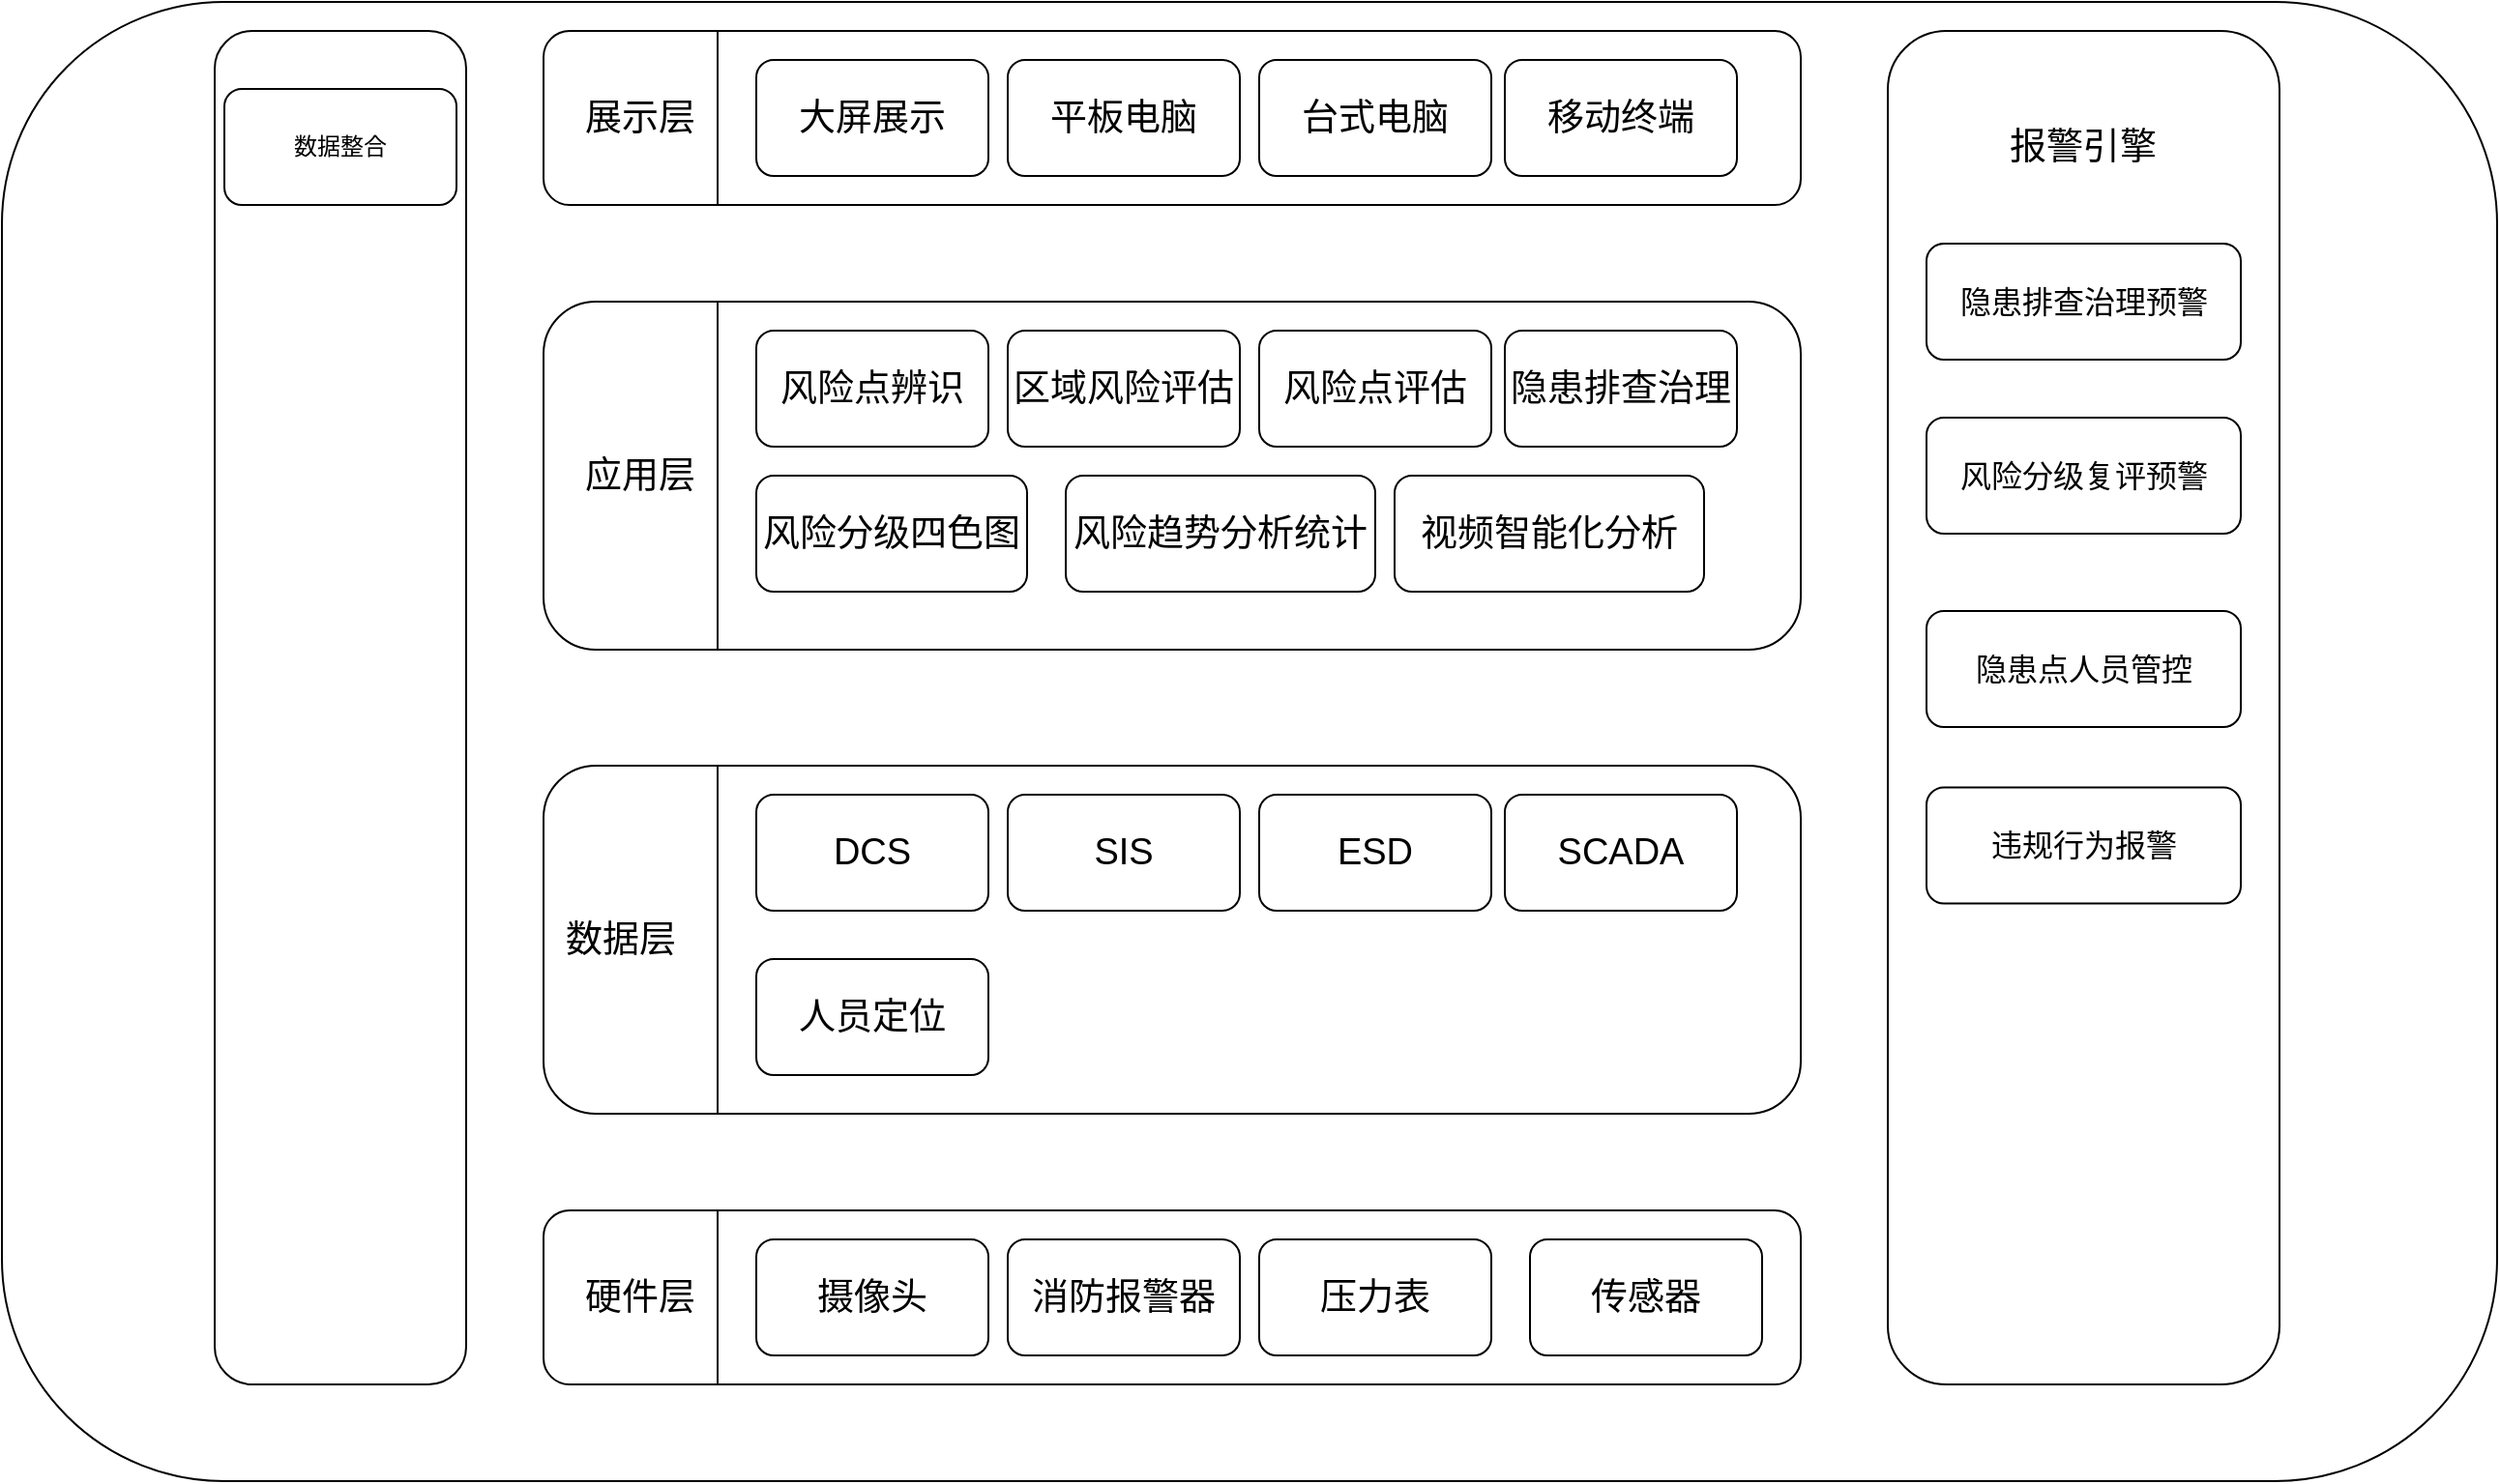 <mxfile version="18.0.7" type="github" pages="2">
  <diagram id="138GLmA1xgyAAFsX5XPE" name="第 1 页">
    <mxGraphModel dx="2889" dy="1066" grid="1" gridSize="10" guides="1" tooltips="1" connect="1" arrows="1" fold="1" page="1" pageScale="1" pageWidth="827" pageHeight="1169" math="0" shadow="0">
      <root>
        <mxCell id="0" />
        <mxCell id="1" parent="0" />
        <mxCell id="h39PCCWRixWSNqfOjy_g-1" value="" style="rounded=1;whiteSpace=wrap;html=1;" vertex="1" parent="1">
          <mxGeometry x="-270" y="175" width="1290" height="765" as="geometry" />
        </mxCell>
        <mxCell id="6Lu-BEhj6P7lMjApayFk-44" value="" style="rounded=1;whiteSpace=wrap;html=1;" parent="1" vertex="1">
          <mxGeometry x="10" y="190" width="650" height="90" as="geometry" />
        </mxCell>
        <mxCell id="6Lu-BEhj6P7lMjApayFk-45" value="" style="rounded=1;whiteSpace=wrap;html=1;rotation=90;" parent="1" vertex="1">
          <mxGeometry x="456.25" y="438.75" width="700" height="202.5" as="geometry" />
        </mxCell>
        <mxCell id="6Lu-BEhj6P7lMjApayFk-46" value="" style="shape=partialRectangle;whiteSpace=wrap;html=1;right=0;top=0;bottom=0;fillColor=none;routingCenterX=-0.5;" parent="1" vertex="1">
          <mxGeometry x="100" y="190" width="120" height="90" as="geometry" />
        </mxCell>
        <mxCell id="6Lu-BEhj6P7lMjApayFk-47" value="展示层" style="text;html=1;strokeColor=none;fillColor=none;align=center;verticalAlign=middle;whiteSpace=wrap;rounded=0;fontSize=19;" parent="1" vertex="1">
          <mxGeometry x="30" y="220" width="60" height="30" as="geometry" />
        </mxCell>
        <mxCell id="6Lu-BEhj6P7lMjApayFk-48" value="大屏展示" style="rounded=1;whiteSpace=wrap;html=1;fontSize=19;" parent="1" vertex="1">
          <mxGeometry x="120" y="205" width="120" height="60" as="geometry" />
        </mxCell>
        <mxCell id="6Lu-BEhj6P7lMjApayFk-49" value="平板电脑" style="rounded=1;whiteSpace=wrap;html=1;fontSize=19;" parent="1" vertex="1">
          <mxGeometry x="250" y="205" width="120" height="60" as="geometry" />
        </mxCell>
        <mxCell id="6Lu-BEhj6P7lMjApayFk-50" value="台式电脑" style="rounded=1;whiteSpace=wrap;html=1;fontSize=19;" parent="1" vertex="1">
          <mxGeometry x="380" y="205" width="120" height="60" as="geometry" />
        </mxCell>
        <mxCell id="6Lu-BEhj6P7lMjApayFk-51" value="移动终端" style="rounded=1;whiteSpace=wrap;html=1;fontSize=19;" parent="1" vertex="1">
          <mxGeometry x="507" y="205" width="120" height="60" as="geometry" />
        </mxCell>
        <mxCell id="6Lu-BEhj6P7lMjApayFk-52" value="" style="rounded=1;whiteSpace=wrap;html=1;" parent="1" vertex="1">
          <mxGeometry x="10" y="330" width="650" height="180" as="geometry" />
        </mxCell>
        <mxCell id="6Lu-BEhj6P7lMjApayFk-53" value="" style="shape=partialRectangle;whiteSpace=wrap;html=1;right=0;top=0;bottom=0;fillColor=none;routingCenterX=-0.5;" parent="1" vertex="1">
          <mxGeometry x="100" y="330" width="120" height="180" as="geometry" />
        </mxCell>
        <mxCell id="6Lu-BEhj6P7lMjApayFk-54" value="应用层" style="text;html=1;strokeColor=none;fillColor=none;align=center;verticalAlign=middle;whiteSpace=wrap;rounded=0;fontSize=19;" parent="1" vertex="1">
          <mxGeometry x="30" y="405" width="60" height="30" as="geometry" />
        </mxCell>
        <mxCell id="6Lu-BEhj6P7lMjApayFk-55" value="风险点辨识" style="rounded=1;whiteSpace=wrap;html=1;fontSize=19;" parent="1" vertex="1">
          <mxGeometry x="120" y="345" width="120" height="60" as="geometry" />
        </mxCell>
        <mxCell id="6Lu-BEhj6P7lMjApayFk-56" value="区域风险评估" style="rounded=1;whiteSpace=wrap;html=1;fontSize=19;" parent="1" vertex="1">
          <mxGeometry x="250" y="345" width="120" height="60" as="geometry" />
        </mxCell>
        <mxCell id="6Lu-BEhj6P7lMjApayFk-57" value="风险点评估" style="rounded=1;whiteSpace=wrap;html=1;fontSize=19;" parent="1" vertex="1">
          <mxGeometry x="380" y="345" width="120" height="60" as="geometry" />
        </mxCell>
        <mxCell id="6Lu-BEhj6P7lMjApayFk-58" value="隐患排查治理" style="rounded=1;whiteSpace=wrap;html=1;fontSize=19;" parent="1" vertex="1">
          <mxGeometry x="507" y="345" width="120" height="60" as="geometry" />
        </mxCell>
        <mxCell id="6Lu-BEhj6P7lMjApayFk-59" value="风险分级四色图" style="rounded=1;whiteSpace=wrap;html=1;fontSize=19;" parent="1" vertex="1">
          <mxGeometry x="120" y="420" width="140" height="60" as="geometry" />
        </mxCell>
        <mxCell id="6Lu-BEhj6P7lMjApayFk-60" value="风险趋势分析统计" style="rounded=1;whiteSpace=wrap;html=1;fontSize=19;" parent="1" vertex="1">
          <mxGeometry x="280" y="420" width="160" height="60" as="geometry" />
        </mxCell>
        <mxCell id="6Lu-BEhj6P7lMjApayFk-61" value="" style="rounded=1;whiteSpace=wrap;html=1;" parent="1" vertex="1">
          <mxGeometry x="10" y="570" width="650" height="180" as="geometry" />
        </mxCell>
        <mxCell id="6Lu-BEhj6P7lMjApayFk-62" value="" style="shape=partialRectangle;whiteSpace=wrap;html=1;right=0;top=0;bottom=0;fillColor=none;routingCenterX=-0.5;" parent="1" vertex="1">
          <mxGeometry x="100" y="570" width="120" height="180" as="geometry" />
        </mxCell>
        <mxCell id="6Lu-BEhj6P7lMjApayFk-63" value="数据层" style="text;html=1;strokeColor=none;fillColor=none;align=center;verticalAlign=middle;whiteSpace=wrap;rounded=0;fontSize=19;" parent="1" vertex="1">
          <mxGeometry x="20" y="645" width="60" height="30" as="geometry" />
        </mxCell>
        <mxCell id="6Lu-BEhj6P7lMjApayFk-64" value="DCS" style="rounded=1;whiteSpace=wrap;html=1;fontSize=19;" parent="1" vertex="1">
          <mxGeometry x="120" y="585" width="120" height="60" as="geometry" />
        </mxCell>
        <mxCell id="6Lu-BEhj6P7lMjApayFk-65" value="SIS" style="rounded=1;whiteSpace=wrap;html=1;fontSize=19;" parent="1" vertex="1">
          <mxGeometry x="250" y="585" width="120" height="60" as="geometry" />
        </mxCell>
        <mxCell id="6Lu-BEhj6P7lMjApayFk-66" value="ESD" style="rounded=1;whiteSpace=wrap;html=1;fontSize=19;" parent="1" vertex="1">
          <mxGeometry x="380" y="585" width="120" height="60" as="geometry" />
        </mxCell>
        <mxCell id="6Lu-BEhj6P7lMjApayFk-67" value="SCADA" style="rounded=1;whiteSpace=wrap;html=1;fontSize=19;" parent="1" vertex="1">
          <mxGeometry x="507" y="585" width="120" height="60" as="geometry" />
        </mxCell>
        <mxCell id="6Lu-BEhj6P7lMjApayFk-68" value="人员定位" style="rounded=1;whiteSpace=wrap;html=1;fontSize=19;" parent="1" vertex="1">
          <mxGeometry x="120" y="670" width="120" height="60" as="geometry" />
        </mxCell>
        <mxCell id="6Lu-BEhj6P7lMjApayFk-69" value="" style="rounded=1;whiteSpace=wrap;html=1;" parent="1" vertex="1">
          <mxGeometry x="10" y="800" width="650" height="90" as="geometry" />
        </mxCell>
        <mxCell id="6Lu-BEhj6P7lMjApayFk-70" value="" style="shape=partialRectangle;whiteSpace=wrap;html=1;right=0;top=0;bottom=0;fillColor=none;routingCenterX=-0.5;" parent="1" vertex="1">
          <mxGeometry x="100" y="800" width="120" height="90" as="geometry" />
        </mxCell>
        <mxCell id="6Lu-BEhj6P7lMjApayFk-71" value="硬件层" style="text;html=1;strokeColor=none;fillColor=none;align=center;verticalAlign=middle;whiteSpace=wrap;rounded=0;fontSize=19;" parent="1" vertex="1">
          <mxGeometry x="30" y="830" width="60" height="30" as="geometry" />
        </mxCell>
        <mxCell id="6Lu-BEhj6P7lMjApayFk-72" value="摄像头" style="rounded=1;whiteSpace=wrap;html=1;fontSize=19;" parent="1" vertex="1">
          <mxGeometry x="120" y="815" width="120" height="60" as="geometry" />
        </mxCell>
        <mxCell id="6Lu-BEhj6P7lMjApayFk-73" value="消防报警器" style="rounded=1;whiteSpace=wrap;html=1;fontSize=19;" parent="1" vertex="1">
          <mxGeometry x="250" y="815" width="120" height="60" as="geometry" />
        </mxCell>
        <mxCell id="6Lu-BEhj6P7lMjApayFk-74" value="压力表" style="rounded=1;whiteSpace=wrap;html=1;fontSize=19;" parent="1" vertex="1">
          <mxGeometry x="380" y="815" width="120" height="60" as="geometry" />
        </mxCell>
        <mxCell id="6Lu-BEhj6P7lMjApayFk-76" value="报警引擎" style="text;html=1;strokeColor=none;fillColor=none;align=center;verticalAlign=middle;whiteSpace=wrap;rounded=0;fontSize=19;" parent="1" vertex="1">
          <mxGeometry x="766.25" y="235" width="80" height="30" as="geometry" />
        </mxCell>
        <mxCell id="6Lu-BEhj6P7lMjApayFk-77" value="&lt;font style=&quot;font-size: 16px&quot;&gt;隐患排查治理预警&lt;/font&gt;" style="rounded=1;whiteSpace=wrap;html=1;fontSize=19;" parent="1" vertex="1">
          <mxGeometry x="725" y="300" width="162.5" height="60" as="geometry" />
        </mxCell>
        <mxCell id="6Lu-BEhj6P7lMjApayFk-78" value="&lt;font style=&quot;font-size: 16px&quot;&gt;风险分级复评预警&lt;/font&gt;" style="rounded=1;whiteSpace=wrap;html=1;fontSize=19;" parent="1" vertex="1">
          <mxGeometry x="725" y="390" width="162.5" height="60" as="geometry" />
        </mxCell>
        <mxCell id="6Lu-BEhj6P7lMjApayFk-79" value="&lt;font style=&quot;font-size: 16px&quot;&gt;隐患点人员管控&lt;/font&gt;&lt;span style=&quot;color: rgba(0 , 0 , 0 , 0) ; font-family: monospace ; font-size: 0px&quot;&gt;%3CmxGraphModel%3E%3Croot%3E%3CmxCell%20id%3D%220%22%2F%3E%3CmxCell%20id%3D%221%22%20parent%3D%220%22%2F%3E%3CmxCell%20id%3D%222%22%20value%3D%22%26lt%3Bfont%20style%3D%26quot%3Bfont-size%3A%2016px%26quot%3B%26gt%3B%E9%9A%90%E6%82%A3%E6%8E%92%E6%9F%A5%E6%B2%BB%E7%90%86%E9%A2%84%E8%AD%A6%26lt%3B%2Ffont%26gt%3B%22%20style%3D%22rounded%3D1%3BwhiteSpace%3Dwrap%3Bhtml%3D1%3BfontSize%3D19%3B%22%20vertex%3D%221%22%20parent%3D%221%22%3E%3CmxGeometry%20x%3D%22925%22%20y%3D%22290%22%20width%3D%22162.5%22%20height%3D%2260%22%20as%3D%22geometry%22%2F%3E%3C%2FmxCell%3E%3C%2Froot%3E%3C%2FmxGraphModel%3E&lt;/span&gt;" style="rounded=1;whiteSpace=wrap;html=1;fontSize=19;" parent="1" vertex="1">
          <mxGeometry x="725" y="490" width="162.5" height="60" as="geometry" />
        </mxCell>
        <mxCell id="6Lu-BEhj6P7lMjApayFk-80" value="&lt;font style=&quot;font-size: 16px&quot;&gt;违规行为报警&lt;/font&gt;" style="rounded=1;whiteSpace=wrap;html=1;fontSize=19;" parent="1" vertex="1">
          <mxGeometry x="725" y="581.25" width="162.5" height="60" as="geometry" />
        </mxCell>
        <mxCell id="6Lu-BEhj6P7lMjApayFk-81" value="传感器" style="rounded=1;whiteSpace=wrap;html=1;fontSize=19;" parent="1" vertex="1">
          <mxGeometry x="520" y="815" width="120" height="60" as="geometry" />
        </mxCell>
        <mxCell id="mEjwS3zA7tWdSqR9epcq-1" value="" style="rounded=1;whiteSpace=wrap;html=1;rotation=90;" parent="1" vertex="1">
          <mxGeometry x="-445" y="475" width="700" height="130" as="geometry" />
        </mxCell>
        <mxCell id="h39PCCWRixWSNqfOjy_g-2" value="数据整合" style="rounded=1;whiteSpace=wrap;html=1;" vertex="1" parent="1">
          <mxGeometry x="-155" y="220" width="120" height="60" as="geometry" />
        </mxCell>
        <mxCell id="h39PCCWRixWSNqfOjy_g-3" value="视频智能化分析" style="rounded=1;whiteSpace=wrap;html=1;fontSize=19;" vertex="1" parent="1">
          <mxGeometry x="450" y="420" width="160" height="60" as="geometry" />
        </mxCell>
      </root>
    </mxGraphModel>
  </diagram>
  <diagram id="70DD3qLvtRq3Nhc3Eq8R" name="第 2 页">
    <mxGraphModel dx="2946" dy="2692" grid="1" gridSize="10" guides="1" tooltips="1" connect="1" arrows="1" fold="1" page="1" pageScale="1" pageWidth="827" pageHeight="1169" math="0" shadow="0">
      <root>
        <mxCell id="0" />
        <mxCell id="1" parent="0" />
        <mxCell id="S6wNnopa5jU2-JXvmkRm-7" value="" style="rounded=1;whiteSpace=wrap;html=1;" vertex="1" parent="1">
          <mxGeometry x="1070" y="415" width="250" height="340" as="geometry" />
        </mxCell>
        <mxCell id="S6wNnopa5jU2-JXvmkRm-9" value="" style="rounded=1;whiteSpace=wrap;html=1;" vertex="1" parent="1">
          <mxGeometry x="1070" y="-80" width="260" height="400" as="geometry" />
        </mxCell>
        <mxCell id="S6wNnopa5jU2-JXvmkRm-10" value="" style="rounded=1;whiteSpace=wrap;html=1;" vertex="1" parent="1">
          <mxGeometry x="390" y="370" width="470" height="410" as="geometry" />
        </mxCell>
        <mxCell id="S6wNnopa5jU2-JXvmkRm-11" value="数据采集" style="text;html=1;strokeColor=none;fillColor=none;align=center;verticalAlign=middle;whiteSpace=wrap;rounded=0;fontSize=22;" vertex="1" parent="1">
          <mxGeometry x="1150" y="-50" width="90" height="30" as="geometry" />
        </mxCell>
        <mxCell id="S6wNnopa5jU2-JXvmkRm-12" value="数据分析" style="text;html=1;strokeColor=none;fillColor=none;align=center;verticalAlign=middle;whiteSpace=wrap;rounded=0;fontSize=22;" vertex="1" parent="1">
          <mxGeometry x="595" y="420" width="95" height="30" as="geometry" />
        </mxCell>
        <mxCell id="S6wNnopa5jU2-JXvmkRm-13" value="数据应用" style="text;html=1;strokeColor=none;fillColor=none;align=center;verticalAlign=middle;whiteSpace=wrap;rounded=0;fontSize=22;" vertex="1" parent="1">
          <mxGeometry x="1155" y="450" width="90" height="30" as="geometry" />
        </mxCell>
        <mxCell id="S6wNnopa5jU2-JXvmkRm-15" value="物联网采集" style="rounded=1;whiteSpace=wrap;html=1;fillColor=#dae8fc;strokeColor=#6c8ebf;" vertex="1" parent="1">
          <mxGeometry x="1135" y="170" width="120" height="60" as="geometry" />
        </mxCell>
        <mxCell id="S6wNnopa5jU2-JXvmkRm-16" value="&lt;p class=&quot;MsoNormal&quot;&gt;&lt;span style=&quot;font-family: 华文仿宋; font-size: 12pt;&quot;&gt;Al智能&lt;/span&gt;&lt;span style=&quot;font-family: 华文仿宋; font-size: 12pt;&quot;&gt;分析&lt;/span&gt;&lt;/p&gt;" style="rounded=1;whiteSpace=wrap;html=1;fillColor=#dae8fc;strokeColor=#6c8ebf;" vertex="1" parent="1">
          <mxGeometry x="660" y="490" width="120" height="60" as="geometry" />
        </mxCell>
        <mxCell id="S6wNnopa5jU2-JXvmkRm-17" value="物联网设备监测" style="rounded=1;whiteSpace=wrap;html=1;fillColor=#dae8fc;strokeColor=#6c8ebf;" vertex="1" parent="1">
          <mxGeometry x="475" y="490" width="120" height="60" as="geometry" />
        </mxCell>
        <mxCell id="S6wNnopa5jU2-JXvmkRm-19" value="" style="endArrow=none;html=1;rounded=0;fontSize=22;entryX=1;entryY=0.5;entryDx=0;entryDy=0;exitX=0;exitY=0.5;exitDx=0;exitDy=0;" edge="1" parent="1" source="S6wNnopa5jU2-JXvmkRm-10" target="S6wNnopa5jU2-JXvmkRm-10">
          <mxGeometry width="50" height="50" relative="1" as="geometry">
            <mxPoint x="510" y="660" as="sourcePoint" />
            <mxPoint x="560" y="610" as="targetPoint" />
          </mxGeometry>
        </mxCell>
        <mxCell id="S6wNnopa5jU2-JXvmkRm-25" value="&lt;span style=&quot;font-family: 华文仿宋; font-size: 16px;&quot;&gt;应用数据库&lt;/span&gt;" style="shape=cylinder3;whiteSpace=wrap;html=1;boundedLbl=1;backgroundOutline=1;size=15;fontSize=22;fillColor=#dae8fc;strokeColor=#6c8ebf;" vertex="1" parent="1">
          <mxGeometry x="475" y="630" width="60" height="80" as="geometry" />
        </mxCell>
        <mxCell id="S6wNnopa5jU2-JXvmkRm-26" value="&lt;span style=&quot;font-family: 华文仿宋; font-size: 16px;&quot;&gt;风险模型库&lt;/span&gt;" style="shape=cylinder3;whiteSpace=wrap;html=1;boundedLbl=1;backgroundOutline=1;size=15;fontSize=22;fillColor=#dae8fc;strokeColor=#6c8ebf;" vertex="1" parent="1">
          <mxGeometry x="600" y="630" width="60" height="80" as="geometry" />
        </mxCell>
        <mxCell id="S6wNnopa5jU2-JXvmkRm-27" value="&lt;span style=&quot;font-family: 华文仿宋; font-size: 16px;&quot;&gt;Al分析算法库&lt;/span&gt;" style="shape=cylinder3;whiteSpace=wrap;html=1;boundedLbl=1;backgroundOutline=1;size=15;fontSize=22;fillColor=#dae8fc;strokeColor=#6c8ebf;" vertex="1" parent="1">
          <mxGeometry x="720" y="630" width="60" height="80" as="geometry" />
        </mxCell>
        <mxCell id="S6wNnopa5jU2-JXvmkRm-28" value="&lt;span style=&quot;font-size: 12px;&quot;&gt;APP采集&lt;/span&gt;" style="strokeWidth=2;html=1;shape=mxgraph.flowchart.start_1;whiteSpace=wrap;fontSize=22;fillColor=#dae8fc;strokeColor=#6c8ebf;" vertex="1" parent="1">
          <mxGeometry x="1135" y="30" width="100" height="60" as="geometry" />
        </mxCell>
        <mxCell id="S6wNnopa5jU2-JXvmkRm-29" value="数据对接" style="rounded=1;whiteSpace=wrap;html=1;fontSize=22;" vertex="1" parent="1">
          <mxGeometry x="1135" y="990" width="120" height="60" as="geometry" />
        </mxCell>
      </root>
    </mxGraphModel>
  </diagram>
</mxfile>
